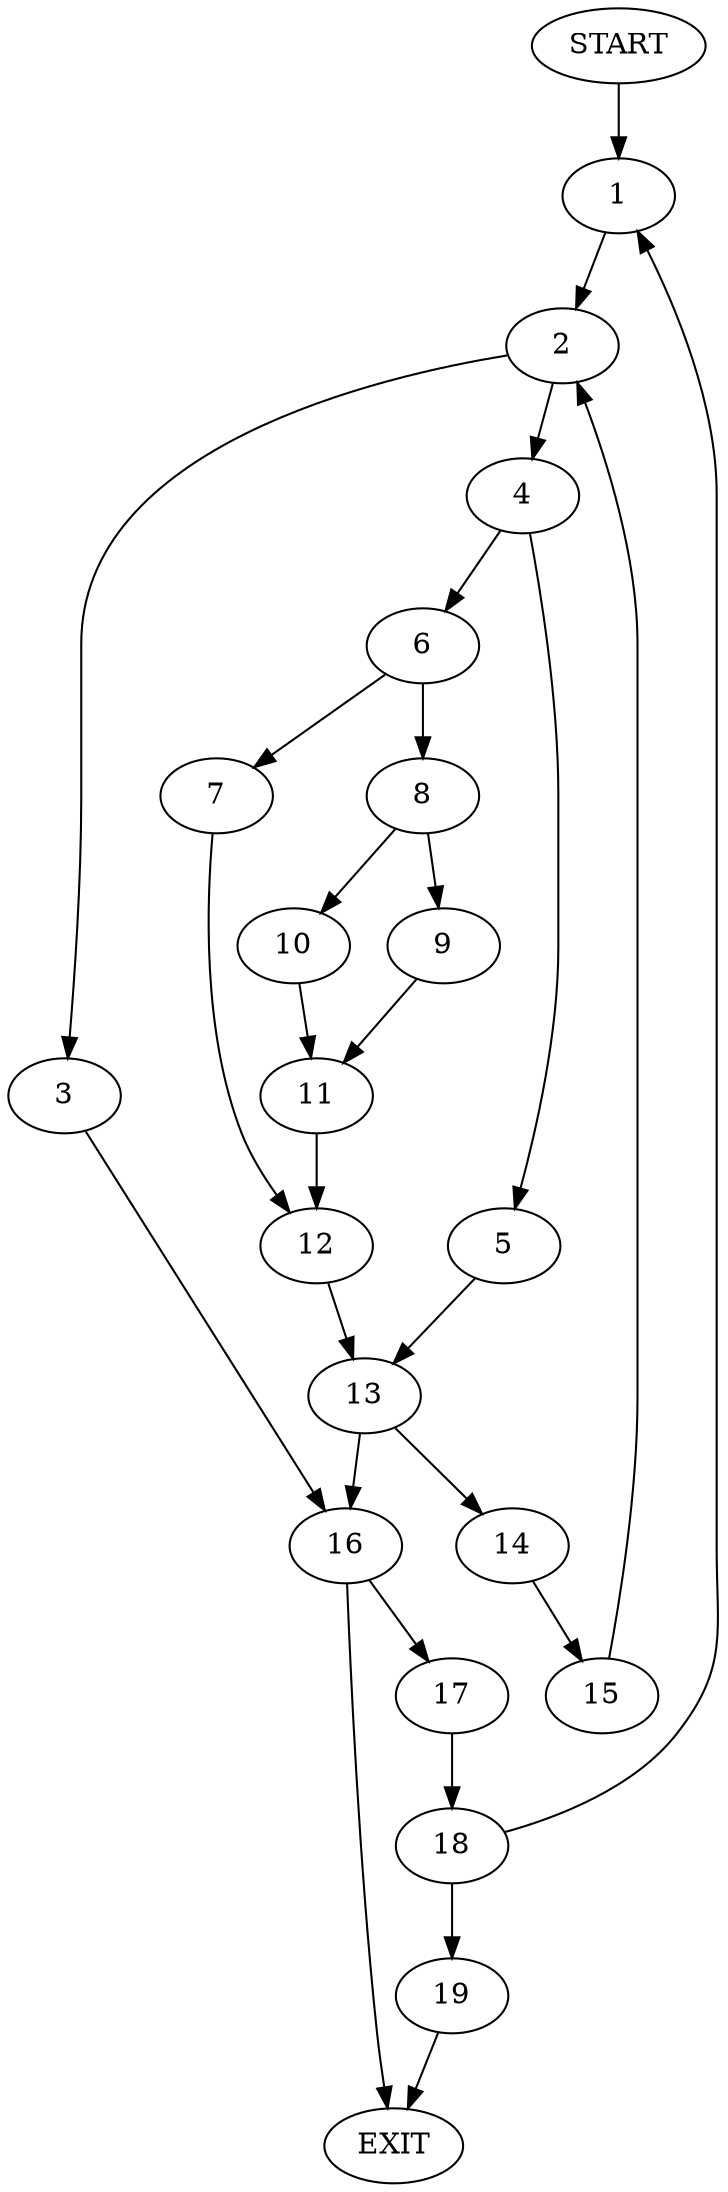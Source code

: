 digraph { 
0 [label="START"];
1;
2;
3;
4;
5;
6;
7;
8;
9;
10;
11;
12;
13;
14;
15;
16;
17;
18;
19;
20[label="EXIT"];
0 -> 1;
1 -> 2;
2 -> 4;
2 -> 3;
3 -> 16;
4 -> 5;
4 -> 6;
5 -> 13;
6 -> 8;
6 -> 7;
7 -> 12;
8 -> 9;
8 -> 10;
9 -> 11;
10 -> 11;
11 -> 12;
12 -> 13;
13 -> 16;
13 -> 14;
14 -> 15;
15 -> 2;
16 -> 20;
16 -> 17;
17 -> 18;
18 -> 1;
18 -> 19;
19 -> 20;
}